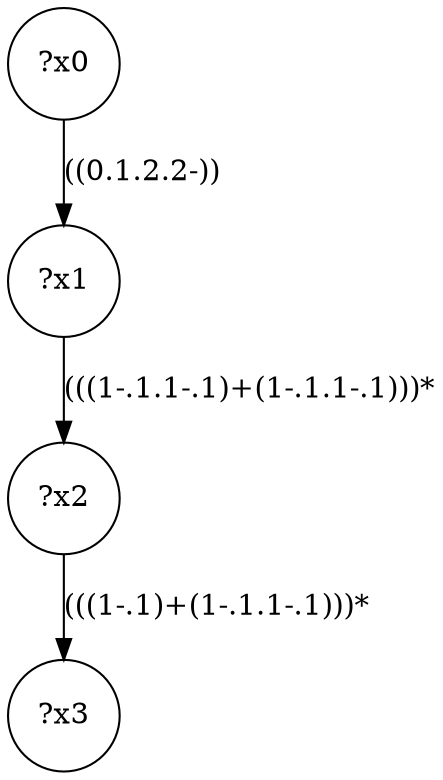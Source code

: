 digraph g {
	x0 [shape=circle, label="?x0"];
	x1 [shape=circle, label="?x1"];
	x0 -> x1 [label="((0.1.2.2-))"];
	x2 [shape=circle, label="?x2"];
	x1 -> x2 [label="(((1-.1.1-.1)+(1-.1.1-.1)))*"];
	x3 [shape=circle, label="?x3"];
	x2 -> x3 [label="(((1-.1)+(1-.1.1-.1)))*"];
}
